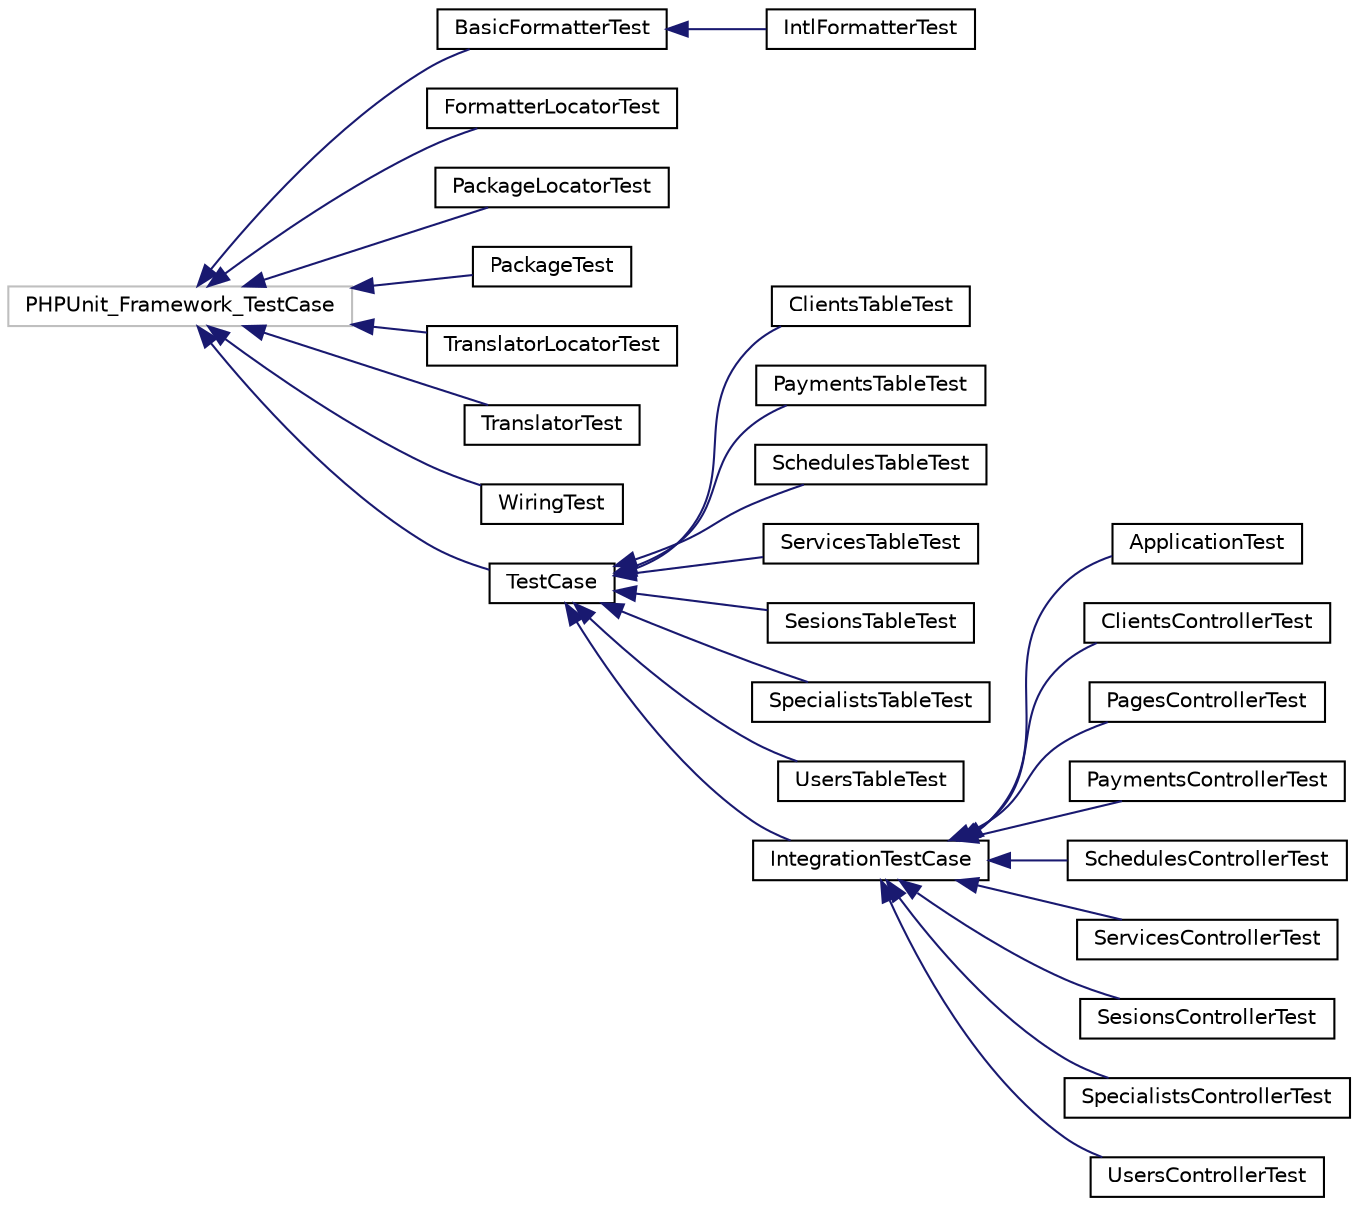 digraph "Graphical Class Hierarchy"
{
  edge [fontname="Helvetica",fontsize="10",labelfontname="Helvetica",labelfontsize="10"];
  node [fontname="Helvetica",fontsize="10",shape=record];
  rankdir="LR";
  Node1 [label="PHPUnit_Framework_TestCase",height=0.2,width=0.4,color="grey75", fillcolor="white", style="filled"];
  Node1 -> Node2 [dir="back",color="midnightblue",fontsize="10",style="solid",fontname="Helvetica"];
  Node2 [label="BasicFormatterTest",height=0.2,width=0.4,color="black", fillcolor="white", style="filled",URL="$class_aura_1_1_intl_1_1_basic_formatter_test.html"];
  Node2 -> Node3 [dir="back",color="midnightblue",fontsize="10",style="solid",fontname="Helvetica"];
  Node3 [label="IntlFormatterTest",height=0.2,width=0.4,color="black", fillcolor="white", style="filled",URL="$class_aura_1_1_intl_1_1_intl_formatter_test.html"];
  Node1 -> Node4 [dir="back",color="midnightblue",fontsize="10",style="solid",fontname="Helvetica"];
  Node4 [label="FormatterLocatorTest",height=0.2,width=0.4,color="black", fillcolor="white", style="filled",URL="$class_aura_1_1_intl_1_1_formatter_locator_test.html"];
  Node1 -> Node5 [dir="back",color="midnightblue",fontsize="10",style="solid",fontname="Helvetica"];
  Node5 [label="PackageLocatorTest",height=0.2,width=0.4,color="black", fillcolor="white", style="filled",URL="$class_aura_1_1_intl_1_1_package_locator_test.html"];
  Node1 -> Node6 [dir="back",color="midnightblue",fontsize="10",style="solid",fontname="Helvetica"];
  Node6 [label="PackageTest",height=0.2,width=0.4,color="black", fillcolor="white", style="filled",URL="$class_aura_1_1_intl_1_1_package_test.html"];
  Node1 -> Node7 [dir="back",color="midnightblue",fontsize="10",style="solid",fontname="Helvetica"];
  Node7 [label="TranslatorLocatorTest",height=0.2,width=0.4,color="black", fillcolor="white", style="filled",URL="$class_aura_1_1_intl_1_1_translator_locator_test.html"];
  Node1 -> Node8 [dir="back",color="midnightblue",fontsize="10",style="solid",fontname="Helvetica"];
  Node8 [label="TranslatorTest",height=0.2,width=0.4,color="black", fillcolor="white", style="filled",URL="$class_aura_1_1_intl_1_1_translator_test.html"];
  Node1 -> Node9 [dir="back",color="midnightblue",fontsize="10",style="solid",fontname="Helvetica"];
  Node9 [label="WiringTest",height=0.2,width=0.4,color="black", fillcolor="white", style="filled",URL="$class_aura_1_1_intl_1_1_wiring_test.html"];
  Node1 -> Node10 [dir="back",color="midnightblue",fontsize="10",style="solid",fontname="Helvetica"];
  Node10 [label="TestCase",height=0.2,width=0.4,color="black", fillcolor="white", style="filled",URL="$class_cake_1_1_test_suite_1_1_test_case.html"];
  Node10 -> Node11 [dir="back",color="midnightblue",fontsize="10",style="solid",fontname="Helvetica"];
  Node11 [label="ClientsTableTest",height=0.2,width=0.4,color="black", fillcolor="white", style="filled",URL="$class_app_1_1_test_1_1_test_case_1_1_model_1_1_table_1_1_clients_table_test.html"];
  Node10 -> Node12 [dir="back",color="midnightblue",fontsize="10",style="solid",fontname="Helvetica"];
  Node12 [label="PaymentsTableTest",height=0.2,width=0.4,color="black", fillcolor="white", style="filled",URL="$class_app_1_1_test_1_1_test_case_1_1_model_1_1_table_1_1_payments_table_test.html"];
  Node10 -> Node13 [dir="back",color="midnightblue",fontsize="10",style="solid",fontname="Helvetica"];
  Node13 [label="SchedulesTableTest",height=0.2,width=0.4,color="black", fillcolor="white", style="filled",URL="$class_app_1_1_test_1_1_test_case_1_1_model_1_1_table_1_1_schedules_table_test.html"];
  Node10 -> Node14 [dir="back",color="midnightblue",fontsize="10",style="solid",fontname="Helvetica"];
  Node14 [label="ServicesTableTest",height=0.2,width=0.4,color="black", fillcolor="white", style="filled",URL="$class_app_1_1_test_1_1_test_case_1_1_model_1_1_table_1_1_services_table_test.html"];
  Node10 -> Node15 [dir="back",color="midnightblue",fontsize="10",style="solid",fontname="Helvetica"];
  Node15 [label="SesionsTableTest",height=0.2,width=0.4,color="black", fillcolor="white", style="filled",URL="$class_app_1_1_test_1_1_test_case_1_1_model_1_1_table_1_1_sesions_table_test.html"];
  Node10 -> Node16 [dir="back",color="midnightblue",fontsize="10",style="solid",fontname="Helvetica"];
  Node16 [label="SpecialistsTableTest",height=0.2,width=0.4,color="black", fillcolor="white", style="filled",URL="$class_app_1_1_test_1_1_test_case_1_1_model_1_1_table_1_1_specialists_table_test.html"];
  Node10 -> Node17 [dir="back",color="midnightblue",fontsize="10",style="solid",fontname="Helvetica"];
  Node17 [label="UsersTableTest",height=0.2,width=0.4,color="black", fillcolor="white", style="filled",URL="$class_app_1_1_test_1_1_test_case_1_1_model_1_1_table_1_1_users_table_test.html"];
  Node10 -> Node18 [dir="back",color="midnightblue",fontsize="10",style="solid",fontname="Helvetica"];
  Node18 [label="IntegrationTestCase",height=0.2,width=0.4,color="black", fillcolor="white", style="filled",URL="$class_cake_1_1_test_suite_1_1_integration_test_case.html"];
  Node18 -> Node19 [dir="back",color="midnightblue",fontsize="10",style="solid",fontname="Helvetica"];
  Node19 [label="ApplicationTest",height=0.2,width=0.4,color="black", fillcolor="white", style="filled",URL="$class_app_1_1_test_1_1_test_case_1_1_application_test.html"];
  Node18 -> Node20 [dir="back",color="midnightblue",fontsize="10",style="solid",fontname="Helvetica"];
  Node20 [label="ClientsControllerTest",height=0.2,width=0.4,color="black", fillcolor="white", style="filled",URL="$class_app_1_1_test_1_1_test_case_1_1_controller_1_1_clients_controller_test.html"];
  Node18 -> Node21 [dir="back",color="midnightblue",fontsize="10",style="solid",fontname="Helvetica"];
  Node21 [label="PagesControllerTest",height=0.2,width=0.4,color="black", fillcolor="white", style="filled",URL="$class_app_1_1_test_1_1_test_case_1_1_controller_1_1_pages_controller_test.html"];
  Node18 -> Node22 [dir="back",color="midnightblue",fontsize="10",style="solid",fontname="Helvetica"];
  Node22 [label="PaymentsControllerTest",height=0.2,width=0.4,color="black", fillcolor="white", style="filled",URL="$class_app_1_1_test_1_1_test_case_1_1_controller_1_1_payments_controller_test.html"];
  Node18 -> Node23 [dir="back",color="midnightblue",fontsize="10",style="solid",fontname="Helvetica"];
  Node23 [label="SchedulesControllerTest",height=0.2,width=0.4,color="black", fillcolor="white", style="filled",URL="$class_app_1_1_test_1_1_test_case_1_1_controller_1_1_schedules_controller_test.html"];
  Node18 -> Node24 [dir="back",color="midnightblue",fontsize="10",style="solid",fontname="Helvetica"];
  Node24 [label="ServicesControllerTest",height=0.2,width=0.4,color="black", fillcolor="white", style="filled",URL="$class_app_1_1_test_1_1_test_case_1_1_controller_1_1_services_controller_test.html"];
  Node18 -> Node25 [dir="back",color="midnightblue",fontsize="10",style="solid",fontname="Helvetica"];
  Node25 [label="SesionsControllerTest",height=0.2,width=0.4,color="black", fillcolor="white", style="filled",URL="$class_app_1_1_test_1_1_test_case_1_1_controller_1_1_sesions_controller_test.html"];
  Node18 -> Node26 [dir="back",color="midnightblue",fontsize="10",style="solid",fontname="Helvetica"];
  Node26 [label="SpecialistsControllerTest",height=0.2,width=0.4,color="black", fillcolor="white", style="filled",URL="$class_app_1_1_test_1_1_test_case_1_1_controller_1_1_specialists_controller_test.html"];
  Node18 -> Node27 [dir="back",color="midnightblue",fontsize="10",style="solid",fontname="Helvetica"];
  Node27 [label="UsersControllerTest",height=0.2,width=0.4,color="black", fillcolor="white", style="filled",URL="$class_app_1_1_test_1_1_test_case_1_1_controller_1_1_users_controller_test.html"];
}
